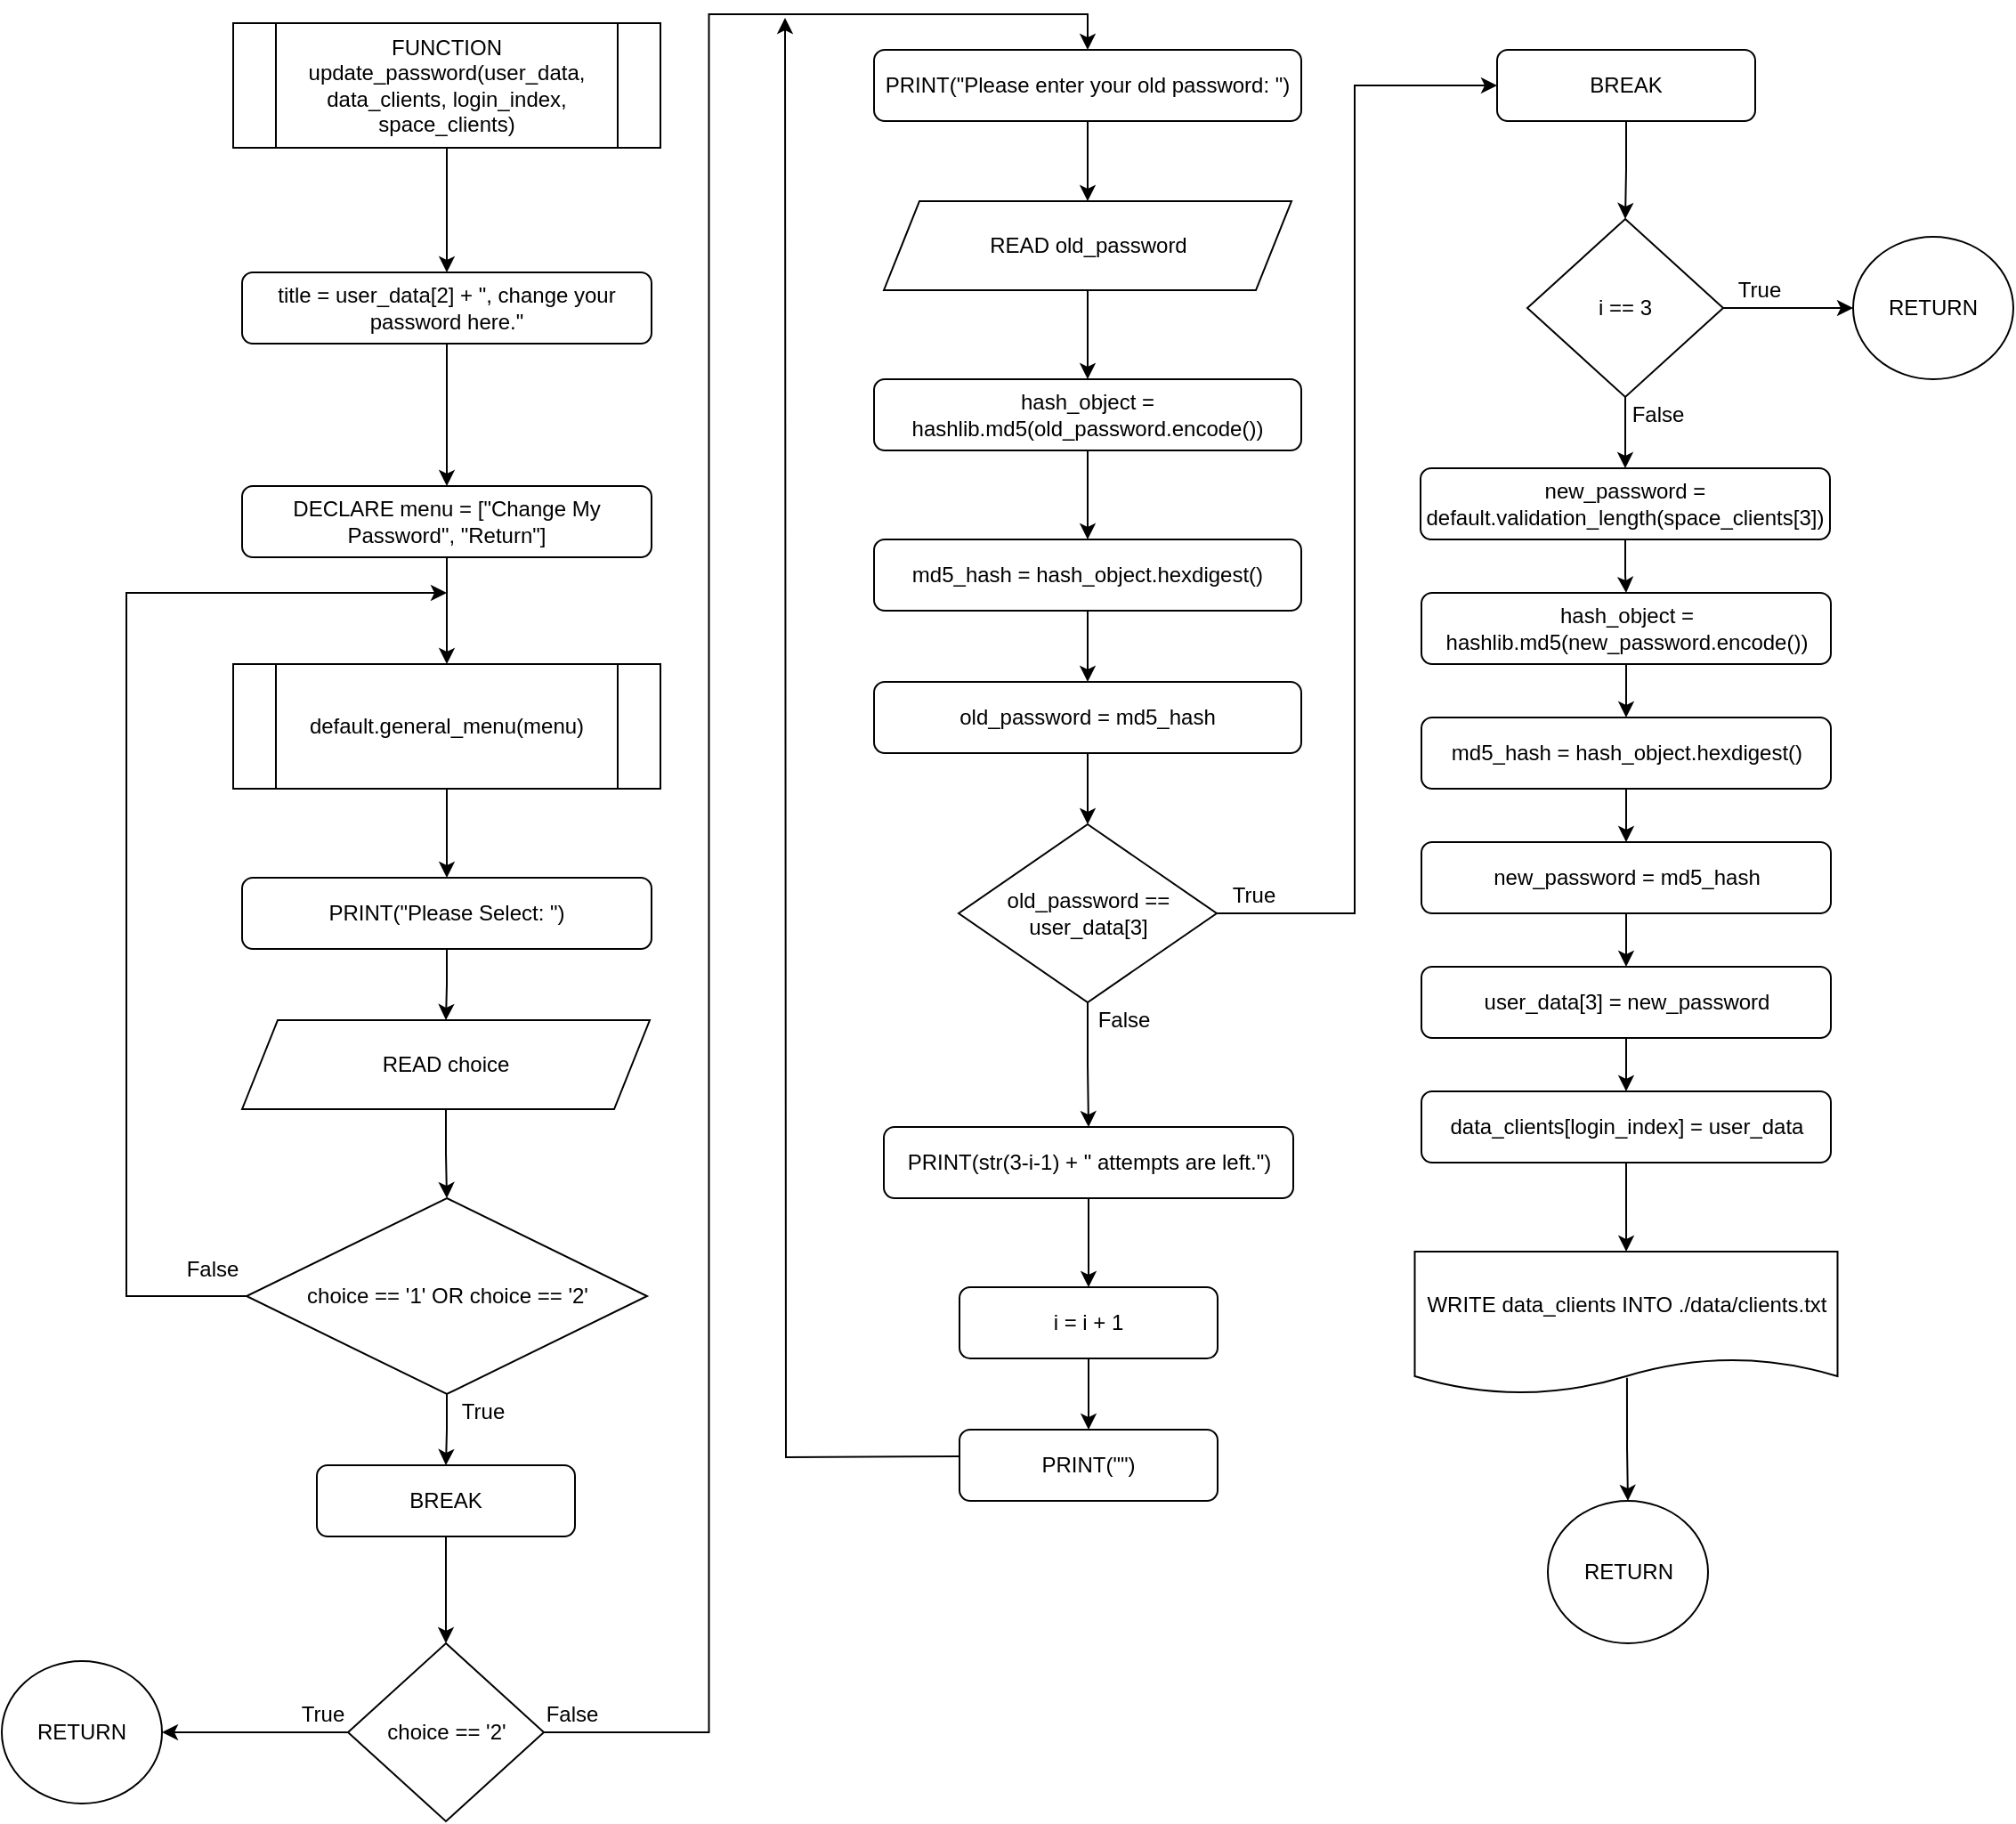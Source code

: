 <mxfile version="14.7.5" type="github">
  <diagram id="cDP458budaUTWZo_Sfvz" name="Page-1">
    <mxGraphModel dx="1773" dy="1064" grid="1" gridSize="10" guides="1" tooltips="1" connect="1" arrows="1" fold="1" page="1" pageScale="1" pageWidth="3300" pageHeight="4681" math="0" shadow="0">
      <root>
        <mxCell id="0" />
        <mxCell id="1" parent="0" />
        <mxCell id="-JOk2qOWGztv6OYyuou_-6" value="" style="edgeStyle=orthogonalEdgeStyle;rounded=0;orthogonalLoop=1;jettySize=auto;html=1;" edge="1" parent="1" source="-JOk2qOWGztv6OYyuou_-1" target="-JOk2qOWGztv6OYyuou_-3">
          <mxGeometry relative="1" as="geometry" />
        </mxCell>
        <mxCell id="-JOk2qOWGztv6OYyuou_-1" value="FUNCTION update_password(user_data, data_clients, login_index, space_clients)" style="shape=process;whiteSpace=wrap;html=1;backgroundOutline=1;" vertex="1" parent="1">
          <mxGeometry x="460" y="80" width="240" height="70" as="geometry" />
        </mxCell>
        <mxCell id="-JOk2qOWGztv6OYyuou_-5" value="" style="edgeStyle=orthogonalEdgeStyle;rounded=0;orthogonalLoop=1;jettySize=auto;html=1;" edge="1" parent="1" source="-JOk2qOWGztv6OYyuou_-3" target="-JOk2qOWGztv6OYyuou_-4">
          <mxGeometry relative="1" as="geometry" />
        </mxCell>
        <mxCell id="-JOk2qOWGztv6OYyuou_-3" value="title = user_data[2] + &quot;, change your password here.&quot;" style="rounded=1;whiteSpace=wrap;html=1;" vertex="1" parent="1">
          <mxGeometry x="465" y="220" width="230" height="40" as="geometry" />
        </mxCell>
        <mxCell id="-JOk2qOWGztv6OYyuou_-9" value="" style="edgeStyle=orthogonalEdgeStyle;rounded=0;orthogonalLoop=1;jettySize=auto;html=1;" edge="1" parent="1" source="-JOk2qOWGztv6OYyuou_-4" target="-JOk2qOWGztv6OYyuou_-7">
          <mxGeometry relative="1" as="geometry" />
        </mxCell>
        <mxCell id="-JOk2qOWGztv6OYyuou_-4" value="DECLARE menu = [&quot;Change My Password&quot;, &quot;Return&quot;]" style="rounded=1;whiteSpace=wrap;html=1;" vertex="1" parent="1">
          <mxGeometry x="465" y="340" width="230" height="40" as="geometry" />
        </mxCell>
        <mxCell id="-JOk2qOWGztv6OYyuou_-10" value="" style="edgeStyle=orthogonalEdgeStyle;rounded=0;orthogonalLoop=1;jettySize=auto;html=1;" edge="1" parent="1" source="-JOk2qOWGztv6OYyuou_-7" target="-JOk2qOWGztv6OYyuou_-8">
          <mxGeometry relative="1" as="geometry" />
        </mxCell>
        <mxCell id="-JOk2qOWGztv6OYyuou_-7" value="default.general_menu(menu)" style="shape=process;whiteSpace=wrap;html=1;backgroundOutline=1;" vertex="1" parent="1">
          <mxGeometry x="460" y="440" width="240" height="70" as="geometry" />
        </mxCell>
        <mxCell id="-JOk2qOWGztv6OYyuou_-12" value="" style="edgeStyle=orthogonalEdgeStyle;rounded=0;orthogonalLoop=1;jettySize=auto;html=1;" edge="1" parent="1" source="-JOk2qOWGztv6OYyuou_-8" target="-JOk2qOWGztv6OYyuou_-11">
          <mxGeometry relative="1" as="geometry" />
        </mxCell>
        <mxCell id="-JOk2qOWGztv6OYyuou_-8" value="PRINT(&quot;Please Select: &quot;)" style="rounded=1;whiteSpace=wrap;html=1;" vertex="1" parent="1">
          <mxGeometry x="465" y="560" width="230" height="40" as="geometry" />
        </mxCell>
        <mxCell id="-JOk2qOWGztv6OYyuou_-14" value="" style="edgeStyle=orthogonalEdgeStyle;rounded=0;orthogonalLoop=1;jettySize=auto;html=1;" edge="1" parent="1" source="-JOk2qOWGztv6OYyuou_-11" target="-JOk2qOWGztv6OYyuou_-13">
          <mxGeometry relative="1" as="geometry" />
        </mxCell>
        <mxCell id="-JOk2qOWGztv6OYyuou_-11" value="READ choice" style="shape=parallelogram;perimeter=parallelogramPerimeter;whiteSpace=wrap;html=1;fixedSize=1;" vertex="1" parent="1">
          <mxGeometry x="465" y="640" width="229" height="50" as="geometry" />
        </mxCell>
        <mxCell id="-JOk2qOWGztv6OYyuou_-21" value="" style="edgeStyle=orthogonalEdgeStyle;rounded=0;orthogonalLoop=1;jettySize=auto;html=1;" edge="1" parent="1" source="-JOk2qOWGztv6OYyuou_-13" target="-JOk2qOWGztv6OYyuou_-20">
          <mxGeometry relative="1" as="geometry" />
        </mxCell>
        <mxCell id="-JOk2qOWGztv6OYyuou_-24" style="edgeStyle=orthogonalEdgeStyle;rounded=0;orthogonalLoop=1;jettySize=auto;html=1;" edge="1" parent="1" source="-JOk2qOWGztv6OYyuou_-13">
          <mxGeometry relative="1" as="geometry">
            <mxPoint x="580" y="400" as="targetPoint" />
            <Array as="points">
              <mxPoint x="400" y="795" />
              <mxPoint x="400" y="400" />
            </Array>
          </mxGeometry>
        </mxCell>
        <mxCell id="-JOk2qOWGztv6OYyuou_-13" value="choice == &#39;1&#39; OR choice == &#39;2&#39;" style="rhombus;whiteSpace=wrap;html=1;" vertex="1" parent="1">
          <mxGeometry x="467.5" y="740" width="225" height="110" as="geometry" />
        </mxCell>
        <mxCell id="-JOk2qOWGztv6OYyuou_-27" value="" style="edgeStyle=orthogonalEdgeStyle;rounded=0;orthogonalLoop=1;jettySize=auto;html=1;" edge="1" parent="1" source="-JOk2qOWGztv6OYyuou_-17" target="-JOk2qOWGztv6OYyuou_-26">
          <mxGeometry relative="1" as="geometry" />
        </mxCell>
        <mxCell id="-JOk2qOWGztv6OYyuou_-55" style="edgeStyle=orthogonalEdgeStyle;rounded=0;orthogonalLoop=1;jettySize=auto;html=1;entryX=0.5;entryY=0;entryDx=0;entryDy=0;" edge="1" parent="1" source="-JOk2qOWGztv6OYyuou_-17" target="-JOk2qOWGztv6OYyuou_-30">
          <mxGeometry relative="1" as="geometry" />
        </mxCell>
        <mxCell id="-JOk2qOWGztv6OYyuou_-17" value="choice == &#39;2&#39;" style="rhombus;whiteSpace=wrap;html=1;" vertex="1" parent="1">
          <mxGeometry x="524.5" y="990" width="110" height="100" as="geometry" />
        </mxCell>
        <mxCell id="-JOk2qOWGztv6OYyuou_-22" value="" style="edgeStyle=orthogonalEdgeStyle;rounded=0;orthogonalLoop=1;jettySize=auto;html=1;" edge="1" parent="1" source="-JOk2qOWGztv6OYyuou_-20" target="-JOk2qOWGztv6OYyuou_-17">
          <mxGeometry relative="1" as="geometry" />
        </mxCell>
        <mxCell id="-JOk2qOWGztv6OYyuou_-20" value="BREAK" style="rounded=1;whiteSpace=wrap;html=1;" vertex="1" parent="1">
          <mxGeometry x="507" y="890" width="145" height="40" as="geometry" />
        </mxCell>
        <mxCell id="-JOk2qOWGztv6OYyuou_-23" value="True" style="text;html=1;align=center;verticalAlign=middle;resizable=0;points=[];autosize=1;strokeColor=none;" vertex="1" parent="1">
          <mxGeometry x="580" y="850" width="40" height="20" as="geometry" />
        </mxCell>
        <mxCell id="-JOk2qOWGztv6OYyuou_-25" value="False" style="text;html=1;align=center;verticalAlign=middle;resizable=0;points=[];autosize=1;strokeColor=none;" vertex="1" parent="1">
          <mxGeometry x="428" y="770" width="40" height="20" as="geometry" />
        </mxCell>
        <mxCell id="-JOk2qOWGztv6OYyuou_-26" value="RETURN" style="ellipse;whiteSpace=wrap;html=1;" vertex="1" parent="1">
          <mxGeometry x="330" y="1000" width="90" height="80" as="geometry" />
        </mxCell>
        <mxCell id="-JOk2qOWGztv6OYyuou_-28" value="False" style="text;html=1;align=center;verticalAlign=middle;resizable=0;points=[];autosize=1;strokeColor=none;" vertex="1" parent="1">
          <mxGeometry x="630" y="1020" width="40" height="20" as="geometry" />
        </mxCell>
        <mxCell id="-JOk2qOWGztv6OYyuou_-29" value="True" style="text;html=1;align=center;verticalAlign=middle;resizable=0;points=[];autosize=1;strokeColor=none;" vertex="1" parent="1">
          <mxGeometry x="490" y="1020" width="40" height="20" as="geometry" />
        </mxCell>
        <mxCell id="-JOk2qOWGztv6OYyuou_-35" value="" style="edgeStyle=orthogonalEdgeStyle;rounded=0;orthogonalLoop=1;jettySize=auto;html=1;" edge="1" parent="1" source="-JOk2qOWGztv6OYyuou_-30" target="-JOk2qOWGztv6OYyuou_-31">
          <mxGeometry relative="1" as="geometry" />
        </mxCell>
        <mxCell id="-JOk2qOWGztv6OYyuou_-30" value="PRINT(&quot;Please enter your old password: &quot;)" style="rounded=1;whiteSpace=wrap;html=1;" vertex="1" parent="1">
          <mxGeometry x="820" y="95" width="240" height="40" as="geometry" />
        </mxCell>
        <mxCell id="-JOk2qOWGztv6OYyuou_-36" value="" style="edgeStyle=orthogonalEdgeStyle;rounded=0;orthogonalLoop=1;jettySize=auto;html=1;" edge="1" parent="1" source="-JOk2qOWGztv6OYyuou_-31" target="-JOk2qOWGztv6OYyuou_-32">
          <mxGeometry relative="1" as="geometry" />
        </mxCell>
        <mxCell id="-JOk2qOWGztv6OYyuou_-31" value="READ old_password" style="shape=parallelogram;perimeter=parallelogramPerimeter;whiteSpace=wrap;html=1;fixedSize=1;" vertex="1" parent="1">
          <mxGeometry x="825.5" y="180" width="229" height="50" as="geometry" />
        </mxCell>
        <mxCell id="-JOk2qOWGztv6OYyuou_-34" value="" style="edgeStyle=orthogonalEdgeStyle;rounded=0;orthogonalLoop=1;jettySize=auto;html=1;" edge="1" parent="1" source="-JOk2qOWGztv6OYyuou_-32" target="-JOk2qOWGztv6OYyuou_-33">
          <mxGeometry relative="1" as="geometry" />
        </mxCell>
        <mxCell id="-JOk2qOWGztv6OYyuou_-32" value="hash_object = hashlib.md5(old_password.encode())" style="rounded=1;whiteSpace=wrap;html=1;" vertex="1" parent="1">
          <mxGeometry x="820" y="280" width="240" height="40" as="geometry" />
        </mxCell>
        <mxCell id="-JOk2qOWGztv6OYyuou_-38" value="" style="edgeStyle=orthogonalEdgeStyle;rounded=0;orthogonalLoop=1;jettySize=auto;html=1;" edge="1" parent="1" source="-JOk2qOWGztv6OYyuou_-33" target="-JOk2qOWGztv6OYyuou_-37">
          <mxGeometry relative="1" as="geometry" />
        </mxCell>
        <mxCell id="-JOk2qOWGztv6OYyuou_-33" value="md5_hash = hash_object.hexdigest()" style="rounded=1;whiteSpace=wrap;html=1;" vertex="1" parent="1">
          <mxGeometry x="820" y="370" width="240" height="40" as="geometry" />
        </mxCell>
        <mxCell id="-JOk2qOWGztv6OYyuou_-40" value="" style="edgeStyle=orthogonalEdgeStyle;rounded=0;orthogonalLoop=1;jettySize=auto;html=1;" edge="1" parent="1" source="-JOk2qOWGztv6OYyuou_-37" target="-JOk2qOWGztv6OYyuou_-39">
          <mxGeometry relative="1" as="geometry" />
        </mxCell>
        <mxCell id="-JOk2qOWGztv6OYyuou_-37" value="old_password = md5_hash" style="rounded=1;whiteSpace=wrap;html=1;" vertex="1" parent="1">
          <mxGeometry x="820" y="450" width="240" height="40" as="geometry" />
        </mxCell>
        <mxCell id="-JOk2qOWGztv6OYyuou_-42" value="" style="edgeStyle=orthogonalEdgeStyle;rounded=0;orthogonalLoop=1;jettySize=auto;html=1;" edge="1" parent="1" source="-JOk2qOWGztv6OYyuou_-39" target="-JOk2qOWGztv6OYyuou_-41">
          <mxGeometry relative="1" as="geometry">
            <Array as="points">
              <mxPoint x="1090" y="580" />
              <mxPoint x="1090" y="115" />
            </Array>
          </mxGeometry>
        </mxCell>
        <mxCell id="-JOk2qOWGztv6OYyuou_-45" value="" style="edgeStyle=orthogonalEdgeStyle;rounded=0;orthogonalLoop=1;jettySize=auto;html=1;" edge="1" parent="1" source="-JOk2qOWGztv6OYyuou_-39" target="-JOk2qOWGztv6OYyuou_-44">
          <mxGeometry relative="1" as="geometry" />
        </mxCell>
        <mxCell id="-JOk2qOWGztv6OYyuou_-39" value="old_password == user_data[3]" style="rhombus;whiteSpace=wrap;html=1;" vertex="1" parent="1">
          <mxGeometry x="867.5" y="530" width="145" height="100" as="geometry" />
        </mxCell>
        <mxCell id="-JOk2qOWGztv6OYyuou_-60" value="" style="edgeStyle=orthogonalEdgeStyle;rounded=0;orthogonalLoop=1;jettySize=auto;html=1;" edge="1" parent="1" source="-JOk2qOWGztv6OYyuou_-41" target="-JOk2qOWGztv6OYyuou_-57">
          <mxGeometry relative="1" as="geometry" />
        </mxCell>
        <mxCell id="-JOk2qOWGztv6OYyuou_-41" value="BREAK" style="rounded=1;whiteSpace=wrap;html=1;" vertex="1" parent="1">
          <mxGeometry x="1170" y="95" width="145" height="40" as="geometry" />
        </mxCell>
        <mxCell id="-JOk2qOWGztv6OYyuou_-43" value="True" style="text;html=1;align=center;verticalAlign=middle;resizable=0;points=[];autosize=1;strokeColor=none;" vertex="1" parent="1">
          <mxGeometry x="1012.5" y="560" width="40" height="20" as="geometry" />
        </mxCell>
        <mxCell id="-JOk2qOWGztv6OYyuou_-53" value="" style="edgeStyle=orthogonalEdgeStyle;rounded=0;orthogonalLoop=1;jettySize=auto;html=1;" edge="1" parent="1" source="-JOk2qOWGztv6OYyuou_-44" target="-JOk2qOWGztv6OYyuou_-46">
          <mxGeometry relative="1" as="geometry" />
        </mxCell>
        <mxCell id="-JOk2qOWGztv6OYyuou_-44" value="PRINT(str(3-i-1) + &quot; attempts are left.&quot;)" style="rounded=1;whiteSpace=wrap;html=1;" vertex="1" parent="1">
          <mxGeometry x="825.5" y="700" width="230" height="40" as="geometry" />
        </mxCell>
        <mxCell id="-JOk2qOWGztv6OYyuou_-49" value="" style="edgeStyle=orthogonalEdgeStyle;rounded=0;orthogonalLoop=1;jettySize=auto;html=1;" edge="1" parent="1" source="-JOk2qOWGztv6OYyuou_-46" target="-JOk2qOWGztv6OYyuou_-48">
          <mxGeometry relative="1" as="geometry" />
        </mxCell>
        <mxCell id="-JOk2qOWGztv6OYyuou_-46" value="i = i + 1" style="rounded=1;whiteSpace=wrap;html=1;" vertex="1" parent="1">
          <mxGeometry x="868" y="790" width="145" height="40" as="geometry" />
        </mxCell>
        <mxCell id="-JOk2qOWGztv6OYyuou_-56" style="edgeStyle=orthogonalEdgeStyle;rounded=0;orthogonalLoop=1;jettySize=auto;html=1;" edge="1" parent="1">
          <mxGeometry relative="1" as="geometry">
            <mxPoint x="770" y="77" as="targetPoint" />
            <mxPoint x="868" y="885" as="sourcePoint" />
          </mxGeometry>
        </mxCell>
        <mxCell id="-JOk2qOWGztv6OYyuou_-48" value="PRINT(&quot;&quot;)" style="rounded=1;whiteSpace=wrap;html=1;" vertex="1" parent="1">
          <mxGeometry x="868" y="870" width="145" height="40" as="geometry" />
        </mxCell>
        <mxCell id="-JOk2qOWGztv6OYyuou_-50" value="False" style="text;html=1;align=center;verticalAlign=middle;resizable=0;points=[];autosize=1;strokeColor=none;" vertex="1" parent="1">
          <mxGeometry x="940" y="630" width="40" height="20" as="geometry" />
        </mxCell>
        <mxCell id="-JOk2qOWGztv6OYyuou_-59" value="" style="edgeStyle=orthogonalEdgeStyle;rounded=0;orthogonalLoop=1;jettySize=auto;html=1;" edge="1" parent="1" source="-JOk2qOWGztv6OYyuou_-57" target="-JOk2qOWGztv6OYyuou_-58">
          <mxGeometry relative="1" as="geometry" />
        </mxCell>
        <mxCell id="-JOk2qOWGztv6OYyuou_-63" value="" style="edgeStyle=orthogonalEdgeStyle;rounded=0;orthogonalLoop=1;jettySize=auto;html=1;" edge="1" parent="1" source="-JOk2qOWGztv6OYyuou_-57" target="-JOk2qOWGztv6OYyuou_-62">
          <mxGeometry relative="1" as="geometry" />
        </mxCell>
        <mxCell id="-JOk2qOWGztv6OYyuou_-57" value="i == 3" style="rhombus;whiteSpace=wrap;html=1;" vertex="1" parent="1">
          <mxGeometry x="1187" y="190" width="110" height="100" as="geometry" />
        </mxCell>
        <mxCell id="-JOk2qOWGztv6OYyuou_-58" value="RETURN" style="ellipse;whiteSpace=wrap;html=1;" vertex="1" parent="1">
          <mxGeometry x="1370" y="200" width="90" height="80" as="geometry" />
        </mxCell>
        <mxCell id="-JOk2qOWGztv6OYyuou_-67" value="" style="edgeStyle=orthogonalEdgeStyle;rounded=0;orthogonalLoop=1;jettySize=auto;html=1;" edge="1" parent="1" source="-JOk2qOWGztv6OYyuou_-62" target="-JOk2qOWGztv6OYyuou_-66">
          <mxGeometry relative="1" as="geometry" />
        </mxCell>
        <mxCell id="-JOk2qOWGztv6OYyuou_-62" value="new_password = default.validation_length(space_clients[3])" style="rounded=1;whiteSpace=wrap;html=1;" vertex="1" parent="1">
          <mxGeometry x="1127" y="330" width="230" height="40" as="geometry" />
        </mxCell>
        <mxCell id="-JOk2qOWGztv6OYyuou_-64" value="True" style="text;html=1;align=center;verticalAlign=middle;resizable=0;points=[];autosize=1;strokeColor=none;" vertex="1" parent="1">
          <mxGeometry x="1297" y="220" width="40" height="20" as="geometry" />
        </mxCell>
        <mxCell id="-JOk2qOWGztv6OYyuou_-65" value="False" style="text;html=1;align=center;verticalAlign=middle;resizable=0;points=[];autosize=1;strokeColor=none;" vertex="1" parent="1">
          <mxGeometry x="1240" y="290" width="40" height="20" as="geometry" />
        </mxCell>
        <mxCell id="-JOk2qOWGztv6OYyuou_-69" value="" style="edgeStyle=orthogonalEdgeStyle;rounded=0;orthogonalLoop=1;jettySize=auto;html=1;" edge="1" parent="1" source="-JOk2qOWGztv6OYyuou_-66" target="-JOk2qOWGztv6OYyuou_-68">
          <mxGeometry relative="1" as="geometry" />
        </mxCell>
        <mxCell id="-JOk2qOWGztv6OYyuou_-66" value="hash_object = hashlib.md5(new_password.encode())" style="rounded=1;whiteSpace=wrap;html=1;" vertex="1" parent="1">
          <mxGeometry x="1127.5" y="400" width="230" height="40" as="geometry" />
        </mxCell>
        <mxCell id="-JOk2qOWGztv6OYyuou_-71" value="" style="edgeStyle=orthogonalEdgeStyle;rounded=0;orthogonalLoop=1;jettySize=auto;html=1;" edge="1" parent="1" source="-JOk2qOWGztv6OYyuou_-68" target="-JOk2qOWGztv6OYyuou_-70">
          <mxGeometry relative="1" as="geometry" />
        </mxCell>
        <mxCell id="-JOk2qOWGztv6OYyuou_-68" value="md5_hash = hash_object.hexdigest()" style="rounded=1;whiteSpace=wrap;html=1;" vertex="1" parent="1">
          <mxGeometry x="1127.5" y="470" width="230" height="40" as="geometry" />
        </mxCell>
        <mxCell id="-JOk2qOWGztv6OYyuou_-73" value="" style="edgeStyle=orthogonalEdgeStyle;rounded=0;orthogonalLoop=1;jettySize=auto;html=1;" edge="1" parent="1" source="-JOk2qOWGztv6OYyuou_-70" target="-JOk2qOWGztv6OYyuou_-72">
          <mxGeometry relative="1" as="geometry" />
        </mxCell>
        <mxCell id="-JOk2qOWGztv6OYyuou_-70" value="new_password = md5_hash" style="rounded=1;whiteSpace=wrap;html=1;" vertex="1" parent="1">
          <mxGeometry x="1127.5" y="540" width="230" height="40" as="geometry" />
        </mxCell>
        <mxCell id="-JOk2qOWGztv6OYyuou_-75" value="" style="edgeStyle=orthogonalEdgeStyle;rounded=0;orthogonalLoop=1;jettySize=auto;html=1;" edge="1" parent="1" source="-JOk2qOWGztv6OYyuou_-72" target="-JOk2qOWGztv6OYyuou_-74">
          <mxGeometry relative="1" as="geometry" />
        </mxCell>
        <mxCell id="-JOk2qOWGztv6OYyuou_-72" value="user_data[3] = new_password" style="rounded=1;whiteSpace=wrap;html=1;" vertex="1" parent="1">
          <mxGeometry x="1127.5" y="610" width="230" height="40" as="geometry" />
        </mxCell>
        <mxCell id="-JOk2qOWGztv6OYyuou_-77" value="" style="edgeStyle=orthogonalEdgeStyle;rounded=0;orthogonalLoop=1;jettySize=auto;html=1;" edge="1" parent="1" source="-JOk2qOWGztv6OYyuou_-74" target="-JOk2qOWGztv6OYyuou_-76">
          <mxGeometry relative="1" as="geometry" />
        </mxCell>
        <mxCell id="-JOk2qOWGztv6OYyuou_-74" value="data_clients[login_index] = user_data" style="rounded=1;whiteSpace=wrap;html=1;" vertex="1" parent="1">
          <mxGeometry x="1127.5" y="680" width="230" height="40" as="geometry" />
        </mxCell>
        <mxCell id="-JOk2qOWGztv6OYyuou_-79" value="" style="edgeStyle=orthogonalEdgeStyle;rounded=0;orthogonalLoop=1;jettySize=auto;html=1;exitX=0.502;exitY=0.886;exitDx=0;exitDy=0;exitPerimeter=0;" edge="1" parent="1" source="-JOk2qOWGztv6OYyuou_-76" target="-JOk2qOWGztv6OYyuou_-78">
          <mxGeometry relative="1" as="geometry" />
        </mxCell>
        <mxCell id="-JOk2qOWGztv6OYyuou_-76" value="&lt;span&gt;WRITE data_clients INTO&amp;nbsp;./data/clients.txt&lt;/span&gt;" style="shape=document;whiteSpace=wrap;html=1;boundedLbl=1;size=0.25;" vertex="1" parent="1">
          <mxGeometry x="1123.75" y="770" width="237.5" height="80" as="geometry" />
        </mxCell>
        <mxCell id="-JOk2qOWGztv6OYyuou_-78" value="RETURN" style="ellipse;whiteSpace=wrap;html=1;" vertex="1" parent="1">
          <mxGeometry x="1198.5" y="910" width="90" height="80" as="geometry" />
        </mxCell>
      </root>
    </mxGraphModel>
  </diagram>
</mxfile>
